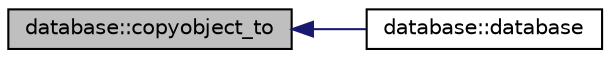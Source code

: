 digraph "database::copyobject_to"
{
  edge [fontname="Helvetica",fontsize="10",labelfontname="Helvetica",labelfontsize="10"];
  node [fontname="Helvetica",fontsize="10",shape=record];
  rankdir="LR";
  Node659 [label="database::copyobject_to",height=0.2,width=0.4,color="black", fillcolor="grey75", style="filled", fontcolor="black"];
  Node659 -> Node660 [dir="back",color="midnightblue",fontsize="10",style="solid",fontname="Helvetica"];
  Node660 [label="database::database",height=0.2,width=0.4,color="black", fillcolor="white", style="filled",URL="$db/d72/classdatabase.html#af9fba38cbd879c1a3c0388c111c774ef"];
}
